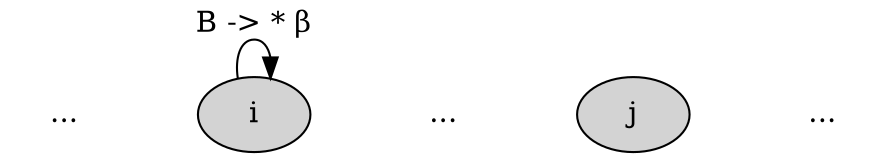 digraph x {
   rankdir=LR;
   
   /* The nodes */
   {
       node [style=filled, color=black, fillcolor=lightgray];
       1 [label="i"];
       2 [label="j"];
   }

   /* The sentence */
   {
       edge [style=invis, weight=100];
       node [shape=plaintext];
       dots1->1->dots2->2->dots3;
       dots1 [label="..."];
       dots2 [label="..."];
       dots3 [label="..."];
   }
   
   /* Edges */
   {
       1->1 [label="B -> * &beta;"];
   }

}
